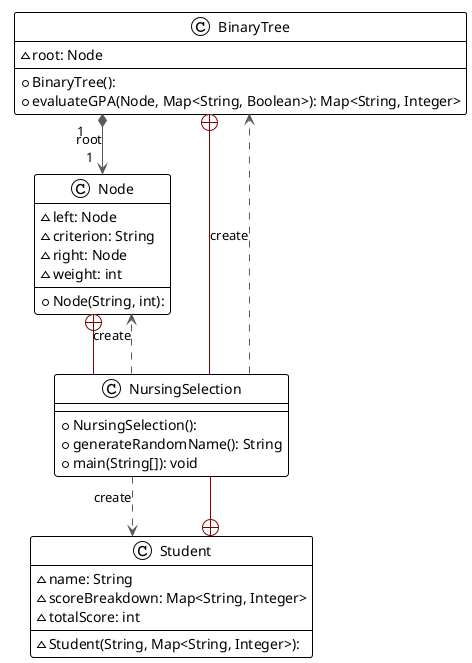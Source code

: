 @startuml
!theme plain
top to bottom direction
skinparam linetype ortho

class BinaryTree {
  + BinaryTree():
  ~ root: Node
  + evaluateGPA(Node, Map<String, Boolean>): Map<String, Integer>
}
class Node {
  + Node(String, int):
  ~ left: Node
  ~ criterion: String
  ~ right: Node
  ~ weight: int
}
class NursingSelection {
  + NursingSelection():
  + generateRandomName(): String
  + main(String[]): void
}
class Student {
  ~ Student(String, Map<String, Integer>):
  ~ name: String
  ~ scoreBreakdown: Map<String, Integer>
  ~ totalScore: int
}

BinaryTree       "1" *-[#595959,plain]-> "root\n1" Node
BinaryTree        +-[#820000,plain]-  NursingSelection
Node              +-[#820000,plain]-  NursingSelection
NursingSelection  -[#595959,dashed]->  BinaryTree       : "«create»"
NursingSelection  -[#595959,dashed]->  Node             : "«create»"
NursingSelection  -[#595959,dashed]->  Student          : "«create»"
Student           +-[#820000,plain]-  NursingSelection
@enduml